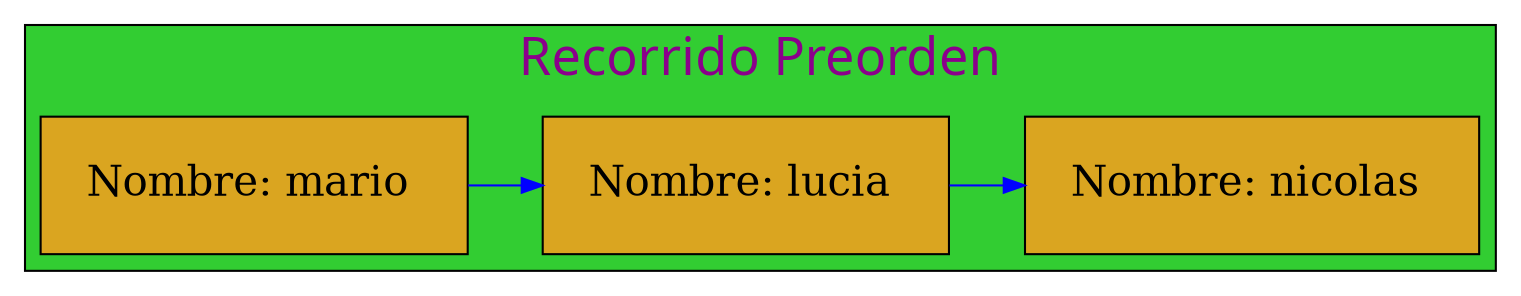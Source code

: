 digraph Preorden_Traversal{

graph[ranksep= "0.5",nodesep= "0.5"];subgraph cluster_4{

label="Recorrido Preorden";
labelloc=t;
fontcolor=magenta4;
fontname=algerian;
fontsize=25;
style=filled;
fillcolor=limegreen;

node[margin=0.3 shape=box style=filled fontcolor=black fillcolor=goldenrod fontsize=20];
{rank=same;

25770476720[label="Nombre: mario " ];
25770489296[label="Nombre: lucia " ];
25770490768[label="Nombre: nicolas " ];
};
25770476720 -> 25770489296 -> 25770490768 

[color=blue ];
}

}